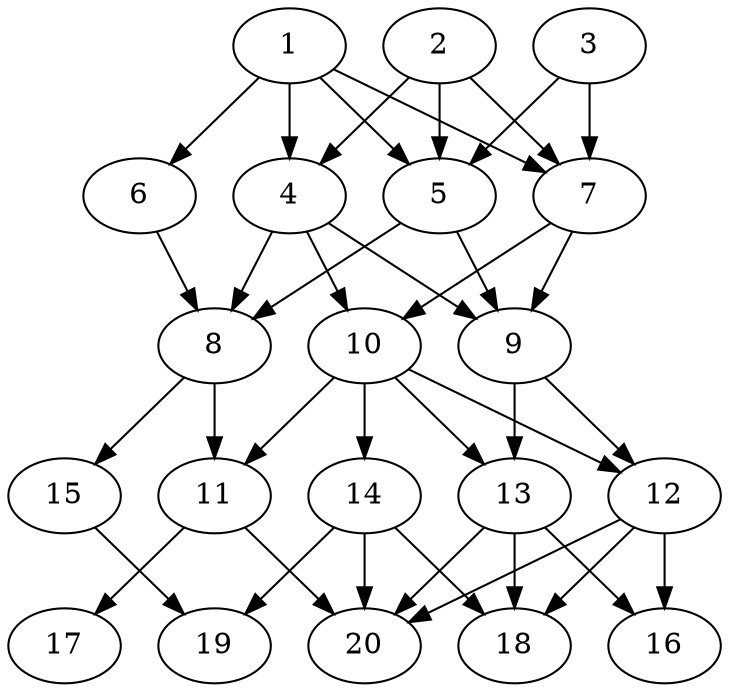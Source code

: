 // DAG automatically generated by daggen at Tue Jul 23 14:27:02 2019
// ./daggen --dot -n 20 --ccr 0.4 --fat 0.5 --regular 0.5 --density 0.7 --mindata 5242880 --maxdata 52428800 
digraph G {
  1 [size="24890880", alpha="0.13", expect_size="9956352"] 
  1 -> 4 [size ="9956352"]
  1 -> 5 [size ="9956352"]
  1 -> 6 [size ="9956352"]
  1 -> 7 [size ="9956352"]
  2 [size="37158400", alpha="0.05", expect_size="14863360"] 
  2 -> 4 [size ="14863360"]
  2 -> 5 [size ="14863360"]
  2 -> 7 [size ="14863360"]
  3 [size="38233600", alpha="0.08", expect_size="15293440"] 
  3 -> 5 [size ="15293440"]
  3 -> 7 [size ="15293440"]
  4 [size="111774720", alpha="0.16", expect_size="44709888"] 
  4 -> 8 [size ="44709888"]
  4 -> 9 [size ="44709888"]
  4 -> 10 [size ="44709888"]
  5 [size="126138880", alpha="0.13", expect_size="50455552"] 
  5 -> 8 [size ="50455552"]
  5 -> 9 [size ="50455552"]
  6 [size="68549120", alpha="0.04", expect_size="27419648"] 
  6 -> 8 [size ="27419648"]
  7 [size="100968960", alpha="0.11", expect_size="40387584"] 
  7 -> 9 [size ="40387584"]
  7 -> 10 [size ="40387584"]
  8 [size="55825920", alpha="0.03", expect_size="22330368"] 
  8 -> 11 [size ="22330368"]
  8 -> 15 [size ="22330368"]
  9 [size="32176640", alpha="0.11", expect_size="12870656"] 
  9 -> 12 [size ="12870656"]
  9 -> 13 [size ="12870656"]
  10 [size="101580800", alpha="0.07", expect_size="40632320"] 
  10 -> 11 [size ="40632320"]
  10 -> 12 [size ="40632320"]
  10 -> 13 [size ="40632320"]
  10 -> 14 [size ="40632320"]
  11 [size="96798720", alpha="0.01", expect_size="38719488"] 
  11 -> 17 [size ="38719488"]
  11 -> 20 [size ="38719488"]
  12 [size="55718400", alpha="0.15", expect_size="22287360"] 
  12 -> 16 [size ="22287360"]
  12 -> 18 [size ="22287360"]
  12 -> 20 [size ="22287360"]
  13 [size="85383680", alpha="0.01", expect_size="34153472"] 
  13 -> 16 [size ="34153472"]
  13 -> 18 [size ="34153472"]
  13 -> 20 [size ="34153472"]
  14 [size="14748160", alpha="0.20", expect_size="5899264"] 
  14 -> 18 [size ="5899264"]
  14 -> 19 [size ="5899264"]
  14 -> 20 [size ="5899264"]
  15 [size="108718080", alpha="0.00", expect_size="43487232"] 
  15 -> 19 [size ="43487232"]
  16 [size="67975680", alpha="0.18", expect_size="27190272"] 
  17 [size="89991680", alpha="0.17", expect_size="35996672"] 
  18 [size="34449920", alpha="0.15", expect_size="13779968"] 
  19 [size="54515200", alpha="0.16", expect_size="21806080"] 
  20 [size="117158400", alpha="0.05", expect_size="46863360"] 
}
